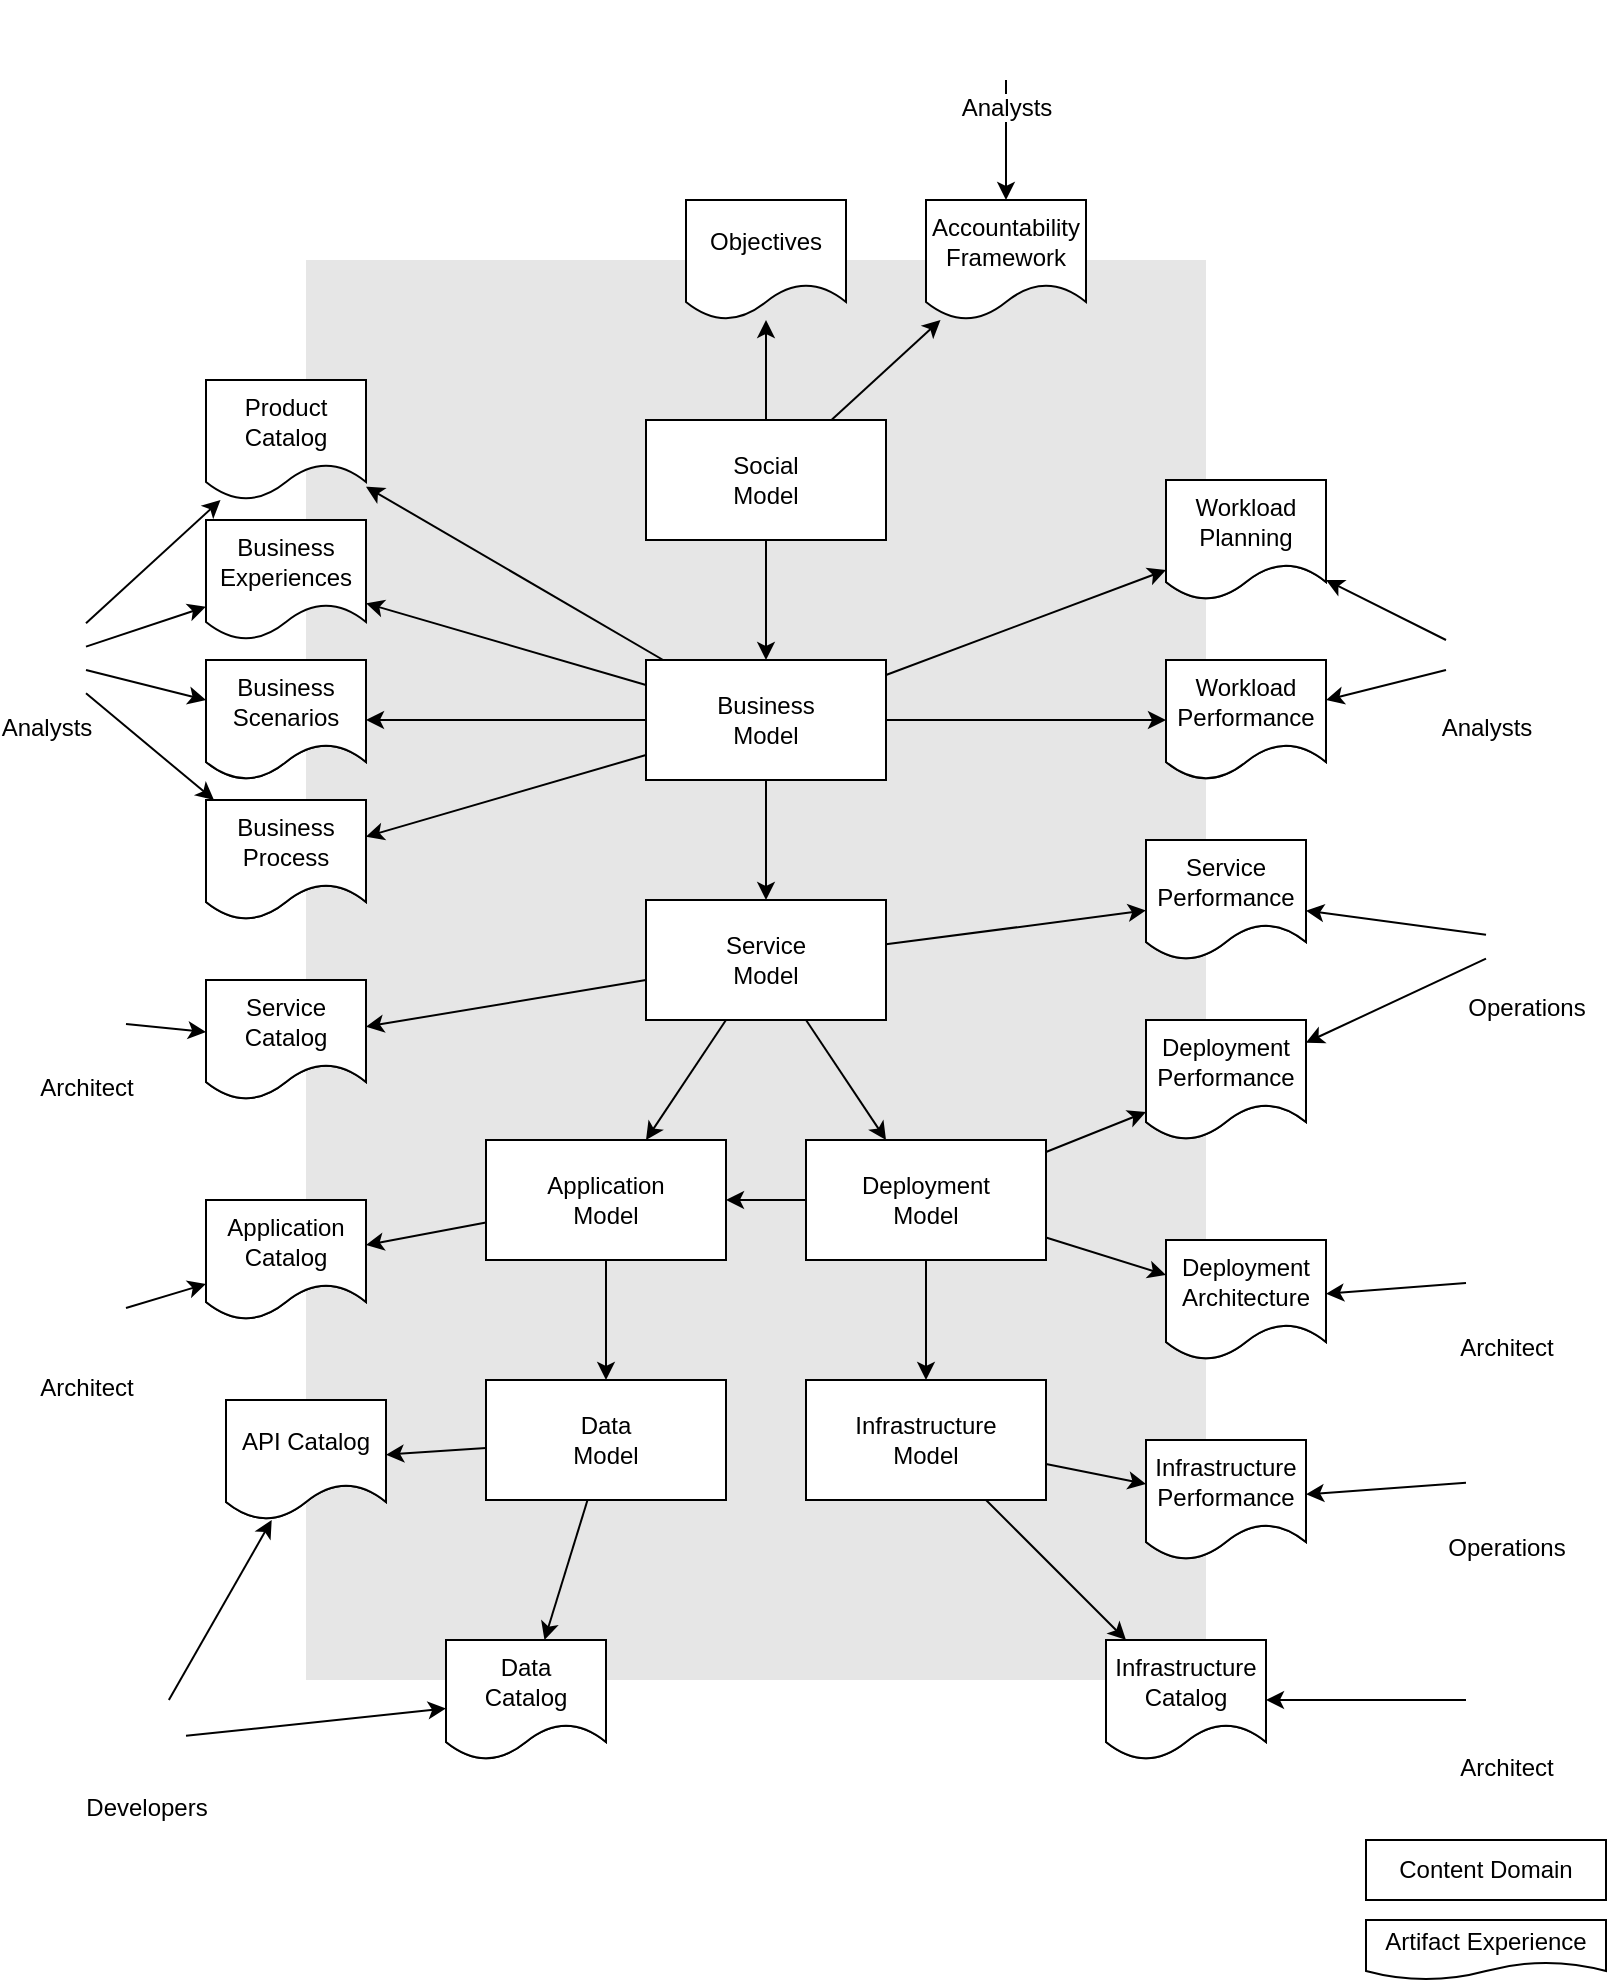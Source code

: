 <mxfile version="13.5.1" type="device"><diagram id="jxrNNbo6cmxt4PajOQM8" name="Page-1"><mxGraphModel dx="1086" dy="966" grid="1" gridSize="10" guides="1" tooltips="1" connect="1" arrows="1" fold="1" page="1" pageScale="1" pageWidth="850" pageHeight="1100" math="0" shadow="0"><root><mxCell id="0"/><mxCell id="1" parent="0"/><mxCell id="ulpGdKY935CBZI4DlXVS-1" value="" style="rounded=0;whiteSpace=wrap;html=1;fillColor=#E6E6E6;strokeColor=none;" parent="1" vertex="1"><mxGeometry x="190" y="150" width="450" height="710" as="geometry"/></mxCell><mxCell id="ulpGdKY935CBZI4DlXVS-2" style="rounded=0;orthogonalLoop=1;jettySize=auto;html=1;" parent="1" source="ulpGdKY935CBZI4DlXVS-9" target="ulpGdKY935CBZI4DlXVS-14" edge="1"><mxGeometry relative="1" as="geometry"/></mxCell><mxCell id="ulpGdKY935CBZI4DlXVS-3" style="edgeStyle=none;rounded=0;orthogonalLoop=1;jettySize=auto;html=1;" parent="1" source="ulpGdKY935CBZI4DlXVS-9" target="ulpGdKY935CBZI4DlXVS-29" edge="1"><mxGeometry relative="1" as="geometry"/></mxCell><mxCell id="ulpGdKY935CBZI4DlXVS-4" style="edgeStyle=none;rounded=0;orthogonalLoop=1;jettySize=auto;html=1;" parent="1" source="ulpGdKY935CBZI4DlXVS-9" target="ulpGdKY935CBZI4DlXVS-65" edge="1"><mxGeometry relative="1" as="geometry"/></mxCell><mxCell id="ulpGdKY935CBZI4DlXVS-5" style="edgeStyle=none;rounded=0;orthogonalLoop=1;jettySize=auto;html=1;" parent="1" source="ulpGdKY935CBZI4DlXVS-9" target="ulpGdKY935CBZI4DlXVS-64" edge="1"><mxGeometry relative="1" as="geometry"/></mxCell><mxCell id="ulpGdKY935CBZI4DlXVS-6" style="edgeStyle=none;rounded=0;orthogonalLoop=1;jettySize=auto;html=1;" parent="1" source="ulpGdKY935CBZI4DlXVS-9" target="ulpGdKY935CBZI4DlXVS-37" edge="1"><mxGeometry relative="1" as="geometry"/></mxCell><mxCell id="ulpGdKY935CBZI4DlXVS-7" style="edgeStyle=none;rounded=0;orthogonalLoop=1;jettySize=auto;html=1;" parent="1" source="ulpGdKY935CBZI4DlXVS-9" target="ulpGdKY935CBZI4DlXVS-70" edge="1"><mxGeometry relative="1" as="geometry"/></mxCell><mxCell id="ulpGdKY935CBZI4DlXVS-8" style="edgeStyle=none;rounded=0;orthogonalLoop=1;jettySize=auto;html=1;" parent="1" source="ulpGdKY935CBZI4DlXVS-9" target="ulpGdKY935CBZI4DlXVS-73" edge="1"><mxGeometry relative="1" as="geometry"/></mxCell><mxCell id="ulpGdKY935CBZI4DlXVS-9" value="&lt;div&gt;Business&lt;/div&gt;&lt;div&gt;Model&lt;br&gt;&lt;/div&gt;" style="rounded=0;whiteSpace=wrap;html=1;" parent="1" vertex="1"><mxGeometry x="360" y="350" width="120" height="60" as="geometry"/></mxCell><mxCell id="ulpGdKY935CBZI4DlXVS-10" style="rounded=0;orthogonalLoop=1;jettySize=auto;html=1;" parent="1" source="ulpGdKY935CBZI4DlXVS-14" target="ulpGdKY935CBZI4DlXVS-17" edge="1"><mxGeometry relative="1" as="geometry"/></mxCell><mxCell id="ulpGdKY935CBZI4DlXVS-11" style="rounded=0;orthogonalLoop=1;jettySize=auto;html=1;" parent="1" source="ulpGdKY935CBZI4DlXVS-14" target="ulpGdKY935CBZI4DlXVS-22" edge="1"><mxGeometry relative="1" as="geometry"/></mxCell><mxCell id="ulpGdKY935CBZI4DlXVS-12" style="edgeStyle=none;rounded=0;orthogonalLoop=1;jettySize=auto;html=1;" parent="1" source="ulpGdKY935CBZI4DlXVS-14" target="ulpGdKY935CBZI4DlXVS-36" edge="1"><mxGeometry relative="1" as="geometry"/></mxCell><mxCell id="ulpGdKY935CBZI4DlXVS-13" style="edgeStyle=none;rounded=0;orthogonalLoop=1;jettySize=auto;html=1;" parent="1" source="ulpGdKY935CBZI4DlXVS-14" target="ulpGdKY935CBZI4DlXVS-30" edge="1"><mxGeometry relative="1" as="geometry"/></mxCell><mxCell id="ulpGdKY935CBZI4DlXVS-14" value="&lt;div&gt;Service&lt;/div&gt;&lt;div&gt;Model&lt;br&gt;&lt;/div&gt;" style="rounded=0;whiteSpace=wrap;html=1;" parent="1" vertex="1"><mxGeometry x="360" y="470" width="120" height="60" as="geometry"/></mxCell><mxCell id="ulpGdKY935CBZI4DlXVS-15" style="rounded=0;orthogonalLoop=1;jettySize=auto;html=1;" parent="1" source="ulpGdKY935CBZI4DlXVS-17" target="ulpGdKY935CBZI4DlXVS-25" edge="1"><mxGeometry relative="1" as="geometry"/></mxCell><mxCell id="ulpGdKY935CBZI4DlXVS-16" style="edgeStyle=none;rounded=0;orthogonalLoop=1;jettySize=auto;html=1;" parent="1" source="ulpGdKY935CBZI4DlXVS-17" target="ulpGdKY935CBZI4DlXVS-31" edge="1"><mxGeometry relative="1" as="geometry"/></mxCell><mxCell id="ulpGdKY935CBZI4DlXVS-17" value="&lt;div&gt;Application&lt;/div&gt;&lt;div&gt;Model&lt;br&gt;&lt;/div&gt;" style="rounded=0;whiteSpace=wrap;html=1;" parent="1" vertex="1"><mxGeometry x="280" y="590" width="120" height="60" as="geometry"/></mxCell><mxCell id="ulpGdKY935CBZI4DlXVS-18" style="rounded=0;orthogonalLoop=1;jettySize=auto;html=1;" parent="1" source="ulpGdKY935CBZI4DlXVS-22" target="ulpGdKY935CBZI4DlXVS-28" edge="1"><mxGeometry relative="1" as="geometry"/></mxCell><mxCell id="ulpGdKY935CBZI4DlXVS-19" style="rounded=0;orthogonalLoop=1;jettySize=auto;html=1;" parent="1" source="ulpGdKY935CBZI4DlXVS-22" target="ulpGdKY935CBZI4DlXVS-17" edge="1"><mxGeometry relative="1" as="geometry"/></mxCell><mxCell id="ulpGdKY935CBZI4DlXVS-20" style="edgeStyle=none;rounded=0;orthogonalLoop=1;jettySize=auto;html=1;" parent="1" source="ulpGdKY935CBZI4DlXVS-22" target="ulpGdKY935CBZI4DlXVS-34" edge="1"><mxGeometry relative="1" as="geometry"/></mxCell><mxCell id="ulpGdKY935CBZI4DlXVS-21" style="edgeStyle=none;rounded=0;orthogonalLoop=1;jettySize=auto;html=1;" parent="1" source="ulpGdKY935CBZI4DlXVS-22" target="ulpGdKY935CBZI4DlXVS-35" edge="1"><mxGeometry relative="1" as="geometry"/></mxCell><mxCell id="ulpGdKY935CBZI4DlXVS-22" value="&lt;div&gt;Deployment&lt;/div&gt;&lt;div&gt;Model&lt;br&gt;&lt;/div&gt;" style="rounded=0;whiteSpace=wrap;html=1;" parent="1" vertex="1"><mxGeometry x="440" y="590" width="120" height="60" as="geometry"/></mxCell><mxCell id="ulpGdKY935CBZI4DlXVS-23" style="edgeStyle=none;rounded=0;orthogonalLoop=1;jettySize=auto;html=1;" parent="1" source="ulpGdKY935CBZI4DlXVS-25" target="ulpGdKY935CBZI4DlXVS-66" edge="1"><mxGeometry relative="1" as="geometry"/></mxCell><mxCell id="ulpGdKY935CBZI4DlXVS-24" style="edgeStyle=none;rounded=0;orthogonalLoop=1;jettySize=auto;html=1;" parent="1" source="ulpGdKY935CBZI4DlXVS-25" target="ulpGdKY935CBZI4DlXVS-32" edge="1"><mxGeometry relative="1" as="geometry"/></mxCell><mxCell id="ulpGdKY935CBZI4DlXVS-25" value="&lt;div&gt;Data&lt;/div&gt;&lt;div&gt;Model&lt;br&gt;&lt;/div&gt;" style="rounded=0;whiteSpace=wrap;html=1;" parent="1" vertex="1"><mxGeometry x="280" y="710" width="120" height="60" as="geometry"/></mxCell><mxCell id="ulpGdKY935CBZI4DlXVS-26" style="edgeStyle=none;rounded=0;orthogonalLoop=1;jettySize=auto;html=1;" parent="1" source="ulpGdKY935CBZI4DlXVS-28" target="ulpGdKY935CBZI4DlXVS-33" edge="1"><mxGeometry relative="1" as="geometry"/></mxCell><mxCell id="ulpGdKY935CBZI4DlXVS-27" style="edgeStyle=none;rounded=0;orthogonalLoop=1;jettySize=auto;html=1;" parent="1" source="ulpGdKY935CBZI4DlXVS-28" target="ulpGdKY935CBZI4DlXVS-75" edge="1"><mxGeometry relative="1" as="geometry"/></mxCell><mxCell id="ulpGdKY935CBZI4DlXVS-28" value="&lt;div&gt;Infrastructure&lt;/div&gt;&lt;div&gt;Model&lt;br&gt;&lt;/div&gt;" style="rounded=0;whiteSpace=wrap;html=1;" parent="1" vertex="1"><mxGeometry x="440" y="710" width="120" height="60" as="geometry"/></mxCell><mxCell id="ulpGdKY935CBZI4DlXVS-29" value="&lt;div&gt;Business Scenarios&lt;/div&gt;" style="shape=document;whiteSpace=wrap;html=1;boundedLbl=1;fillColor=#ffffff;" parent="1" vertex="1"><mxGeometry x="140" y="350" width="80" height="60" as="geometry"/></mxCell><mxCell id="ulpGdKY935CBZI4DlXVS-30" value="Service Catalog" style="shape=document;whiteSpace=wrap;html=1;boundedLbl=1;fillColor=#ffffff;" parent="1" vertex="1"><mxGeometry x="140" y="510" width="80" height="60" as="geometry"/></mxCell><mxCell id="ulpGdKY935CBZI4DlXVS-31" value="&lt;div&gt;Application Catalog&lt;br&gt;&lt;/div&gt;" style="shape=document;whiteSpace=wrap;html=1;boundedLbl=1;fillColor=#ffffff;" parent="1" vertex="1"><mxGeometry x="140" y="620" width="80" height="60" as="geometry"/></mxCell><mxCell id="ulpGdKY935CBZI4DlXVS-32" value="&lt;div&gt;Data&lt;/div&gt;&lt;div&gt; Catalog&lt;/div&gt;" style="shape=document;whiteSpace=wrap;html=1;boundedLbl=1;fillColor=#ffffff;" parent="1" vertex="1"><mxGeometry x="260" y="840" width="80" height="60" as="geometry"/></mxCell><mxCell id="ulpGdKY935CBZI4DlXVS-33" value="Infrastructure Catalog" style="shape=document;whiteSpace=wrap;html=1;boundedLbl=1;fillColor=#ffffff;" parent="1" vertex="1"><mxGeometry x="590" y="840" width="80" height="60" as="geometry"/></mxCell><mxCell id="ulpGdKY935CBZI4DlXVS-34" value="Deployment Architecture" style="shape=document;whiteSpace=wrap;html=1;boundedLbl=1;fillColor=#ffffff;" parent="1" vertex="1"><mxGeometry x="620" y="640" width="80" height="60" as="geometry"/></mxCell><mxCell id="ulpGdKY935CBZI4DlXVS-35" value="Deployment Performance" style="shape=document;whiteSpace=wrap;html=1;boundedLbl=1;fillColor=#ffffff;" parent="1" vertex="1"><mxGeometry x="610" y="530" width="80" height="60" as="geometry"/></mxCell><mxCell id="ulpGdKY935CBZI4DlXVS-36" value="Service Performance" style="shape=document;whiteSpace=wrap;html=1;boundedLbl=1;fillColor=#ffffff;" parent="1" vertex="1"><mxGeometry x="610" y="440" width="80" height="60" as="geometry"/></mxCell><mxCell id="ulpGdKY935CBZI4DlXVS-37" value="Workload Planning" style="shape=document;whiteSpace=wrap;html=1;boundedLbl=1;fillColor=#ffffff;" parent="1" vertex="1"><mxGeometry x="620" y="260" width="80" height="60" as="geometry"/></mxCell><mxCell id="ulpGdKY935CBZI4DlXVS-38" style="edgeStyle=none;rounded=0;orthogonalLoop=1;jettySize=auto;html=1;" parent="1" source="ulpGdKY935CBZI4DlXVS-40" target="ulpGdKY935CBZI4DlXVS-37" edge="1"><mxGeometry relative="1" as="geometry"/></mxCell><mxCell id="ulpGdKY935CBZI4DlXVS-39" style="edgeStyle=none;rounded=0;orthogonalLoop=1;jettySize=auto;html=1;" parent="1" source="ulpGdKY935CBZI4DlXVS-40" target="ulpGdKY935CBZI4DlXVS-70" edge="1"><mxGeometry relative="1" as="geometry"/></mxCell><mxCell id="ulpGdKY935CBZI4DlXVS-40" value="Analysts" style="shape=image;html=1;verticalAlign=top;verticalLabelPosition=bottom;labelBackgroundColor=#ffffff;imageAspect=0;aspect=fixed;image=https://cdn0.iconfinder.com/data/icons/elasto-online-store/26/00-ELASTOFONT-STORE-READY_user-128.png;fillColor=#ffffff;" parent="1" vertex="1"><mxGeometry x="760" y="330" width="40" height="40" as="geometry"/></mxCell><mxCell id="ulpGdKY935CBZI4DlXVS-41" style="edgeStyle=none;rounded=0;orthogonalLoop=1;jettySize=auto;html=1;" parent="1" source="ulpGdKY935CBZI4DlXVS-43" target="ulpGdKY935CBZI4DlXVS-36" edge="1"><mxGeometry relative="1" as="geometry"/></mxCell><mxCell id="ulpGdKY935CBZI4DlXVS-42" style="edgeStyle=none;rounded=0;orthogonalLoop=1;jettySize=auto;html=1;" parent="1" source="ulpGdKY935CBZI4DlXVS-43" target="ulpGdKY935CBZI4DlXVS-35" edge="1"><mxGeometry relative="1" as="geometry"/></mxCell><mxCell id="ulpGdKY935CBZI4DlXVS-43" value="Operations" style="shape=image;html=1;verticalAlign=top;verticalLabelPosition=bottom;labelBackgroundColor=#ffffff;imageAspect=0;aspect=fixed;image=https://cdn0.iconfinder.com/data/icons/elasto-online-store/26/00-ELASTOFONT-STORE-READY_user-128.png;fillColor=#ffffff;" parent="1" vertex="1"><mxGeometry x="780" y="470" width="40" height="40" as="geometry"/></mxCell><mxCell id="ulpGdKY935CBZI4DlXVS-44" style="edgeStyle=none;rounded=0;orthogonalLoop=1;jettySize=auto;html=1;" parent="1" source="ulpGdKY935CBZI4DlXVS-45" target="ulpGdKY935CBZI4DlXVS-34" edge="1"><mxGeometry relative="1" as="geometry"/></mxCell><mxCell id="ulpGdKY935CBZI4DlXVS-45" value="Architect" style="shape=image;html=1;verticalAlign=top;verticalLabelPosition=bottom;labelBackgroundColor=#ffffff;imageAspect=0;aspect=fixed;image=https://cdn0.iconfinder.com/data/icons/elasto-online-store/26/00-ELASTOFONT-STORE-READY_user-128.png;fillColor=#ffffff;" parent="1" vertex="1"><mxGeometry x="770" y="640" width="40" height="40" as="geometry"/></mxCell><mxCell id="ulpGdKY935CBZI4DlXVS-46" style="edgeStyle=none;rounded=0;orthogonalLoop=1;jettySize=auto;html=1;" parent="1" source="ulpGdKY935CBZI4DlXVS-48" target="ulpGdKY935CBZI4DlXVS-66" edge="1"><mxGeometry relative="1" as="geometry"/></mxCell><mxCell id="ulpGdKY935CBZI4DlXVS-47" style="rounded=0;orthogonalLoop=1;jettySize=auto;html=1;" parent="1" source="ulpGdKY935CBZI4DlXVS-48" target="ulpGdKY935CBZI4DlXVS-32" edge="1"><mxGeometry relative="1" as="geometry"/></mxCell><mxCell id="ulpGdKY935CBZI4DlXVS-48" value="Developers" style="shape=image;html=1;verticalAlign=top;verticalLabelPosition=bottom;labelBackgroundColor=#ffffff;imageAspect=0;aspect=fixed;image=https://cdn0.iconfinder.com/data/icons/elasto-online-store/26/00-ELASTOFONT-STORE-READY_user-128.png;fillColor=#ffffff;" parent="1" vertex="1"><mxGeometry x="90" y="870" width="40" height="40" as="geometry"/></mxCell><mxCell id="ulpGdKY935CBZI4DlXVS-49" style="edgeStyle=none;rounded=0;orthogonalLoop=1;jettySize=auto;html=1;" parent="1" source="ulpGdKY935CBZI4DlXVS-50" target="ulpGdKY935CBZI4DlXVS-33" edge="1"><mxGeometry relative="1" as="geometry"/></mxCell><mxCell id="ulpGdKY935CBZI4DlXVS-50" value="Architect" style="shape=image;html=1;verticalAlign=top;verticalLabelPosition=bottom;labelBackgroundColor=#ffffff;imageAspect=0;aspect=fixed;image=https://cdn0.iconfinder.com/data/icons/elasto-online-store/26/00-ELASTOFONT-STORE-READY_user-128.png;fillColor=#ffffff;imageBackground=none;" parent="1" vertex="1"><mxGeometry x="770" y="850" width="40" height="40" as="geometry"/></mxCell><mxCell id="ulpGdKY935CBZI4DlXVS-51" style="edgeStyle=none;rounded=0;orthogonalLoop=1;jettySize=auto;html=1;" parent="1" source="ulpGdKY935CBZI4DlXVS-55" target="ulpGdKY935CBZI4DlXVS-29" edge="1"><mxGeometry relative="1" as="geometry"/></mxCell><mxCell id="ulpGdKY935CBZI4DlXVS-52" style="edgeStyle=none;rounded=0;orthogonalLoop=1;jettySize=auto;html=1;" parent="1" source="ulpGdKY935CBZI4DlXVS-55" target="ulpGdKY935CBZI4DlXVS-64" edge="1"><mxGeometry relative="1" as="geometry"/></mxCell><mxCell id="ulpGdKY935CBZI4DlXVS-53" style="edgeStyle=none;rounded=0;orthogonalLoop=1;jettySize=auto;html=1;" parent="1" source="ulpGdKY935CBZI4DlXVS-55" target="ulpGdKY935CBZI4DlXVS-65" edge="1"><mxGeometry relative="1" as="geometry"/></mxCell><mxCell id="ulpGdKY935CBZI4DlXVS-54" style="edgeStyle=none;rounded=0;orthogonalLoop=1;jettySize=auto;html=1;" parent="1" source="ulpGdKY935CBZI4DlXVS-55" target="ulpGdKY935CBZI4DlXVS-73" edge="1"><mxGeometry relative="1" as="geometry"/></mxCell><mxCell id="ulpGdKY935CBZI4DlXVS-55" value="Analysts" style="shape=image;html=1;verticalAlign=top;verticalLabelPosition=bottom;labelBackgroundColor=#ffffff;imageAspect=0;aspect=fixed;image=https://cdn0.iconfinder.com/data/icons/elasto-online-store/26/00-ELASTOFONT-STORE-READY_user-128.png;fillColor=#ffffff;" parent="1" vertex="1"><mxGeometry x="40" y="330" width="40" height="40" as="geometry"/></mxCell><mxCell id="ulpGdKY935CBZI4DlXVS-56" style="rounded=0;orthogonalLoop=1;jettySize=auto;html=1;" parent="1" source="ulpGdKY935CBZI4DlXVS-57" target="ulpGdKY935CBZI4DlXVS-30" edge="1"><mxGeometry relative="1" as="geometry"/></mxCell><mxCell id="ulpGdKY935CBZI4DlXVS-57" value="Architect" style="shape=image;html=1;verticalAlign=top;verticalLabelPosition=bottom;labelBackgroundColor=#ffffff;imageAspect=0;aspect=fixed;image=https://cdn0.iconfinder.com/data/icons/elasto-online-store/26/00-ELASTOFONT-STORE-READY_user-128.png;fillColor=#ffffff;imageBackground=none;" parent="1" vertex="1"><mxGeometry x="60" y="510" width="40" height="40" as="geometry"/></mxCell><mxCell id="ulpGdKY935CBZI4DlXVS-58" style="edgeStyle=none;rounded=0;orthogonalLoop=1;jettySize=auto;html=1;" parent="1" source="ulpGdKY935CBZI4DlXVS-59" target="ulpGdKY935CBZI4DlXVS-31" edge="1"><mxGeometry relative="1" as="geometry"/></mxCell><mxCell id="ulpGdKY935CBZI4DlXVS-59" value="Architect" style="shape=image;html=1;verticalAlign=top;verticalLabelPosition=bottom;labelBackgroundColor=#ffffff;imageAspect=0;aspect=fixed;image=https://cdn0.iconfinder.com/data/icons/elasto-online-store/26/00-ELASTOFONT-STORE-READY_user-128.png;fillColor=#ffffff;imageBackground=none;" parent="1" vertex="1"><mxGeometry x="60" y="660" width="40" height="40" as="geometry"/></mxCell><mxCell id="ulpGdKY935CBZI4DlXVS-60" style="edgeStyle=none;rounded=0;orthogonalLoop=1;jettySize=auto;html=1;" parent="1" source="ulpGdKY935CBZI4DlXVS-63" target="ulpGdKY935CBZI4DlXVS-9" edge="1"><mxGeometry relative="1" as="geometry"/></mxCell><mxCell id="ulpGdKY935CBZI4DlXVS-61" style="edgeStyle=none;rounded=0;orthogonalLoop=1;jettySize=auto;html=1;" parent="1" source="ulpGdKY935CBZI4DlXVS-63" target="ulpGdKY935CBZI4DlXVS-69" edge="1"><mxGeometry relative="1" as="geometry"/></mxCell><mxCell id="ulpGdKY935CBZI4DlXVS-62" style="edgeStyle=none;rounded=0;orthogonalLoop=1;jettySize=auto;html=1;" parent="1" source="ulpGdKY935CBZI4DlXVS-63" target="ulpGdKY935CBZI4DlXVS-74" edge="1"><mxGeometry relative="1" as="geometry"/></mxCell><mxCell id="ulpGdKY935CBZI4DlXVS-63" value="&lt;div&gt;Social&lt;/div&gt;&lt;div&gt;Model&lt;br&gt;&lt;/div&gt;" style="rounded=0;whiteSpace=wrap;html=1;" parent="1" vertex="1"><mxGeometry x="360" y="230" width="120" height="60" as="geometry"/></mxCell><mxCell id="ulpGdKY935CBZI4DlXVS-64" value="&lt;div&gt;Business Process&lt;/div&gt;" style="shape=document;whiteSpace=wrap;html=1;boundedLbl=1;fillColor=#ffffff;" parent="1" vertex="1"><mxGeometry x="140" y="420" width="80" height="60" as="geometry"/></mxCell><mxCell id="ulpGdKY935CBZI4DlXVS-65" value="&lt;div&gt;Business Experiences&lt;/div&gt;" style="shape=document;whiteSpace=wrap;html=1;boundedLbl=1;fillColor=#ffffff;" parent="1" vertex="1"><mxGeometry x="140" y="280" width="80" height="60" as="geometry"/></mxCell><mxCell id="ulpGdKY935CBZI4DlXVS-66" value="API Catalog" style="shape=document;whiteSpace=wrap;html=1;boundedLbl=1;fillColor=#ffffff;" parent="1" vertex="1"><mxGeometry x="150" y="720" width="80" height="60" as="geometry"/></mxCell><mxCell id="ulpGdKY935CBZI4DlXVS-67" value="Content Domain" style="rounded=0;whiteSpace=wrap;html=1;" parent="1" vertex="1"><mxGeometry x="720" y="940" width="120" height="30" as="geometry"/></mxCell><mxCell id="ulpGdKY935CBZI4DlXVS-68" value="Artifact Experience" style="shape=document;whiteSpace=wrap;html=1;boundedLbl=1;fillColor=#ffffff;" parent="1" vertex="1"><mxGeometry x="720" y="980" width="120" height="30" as="geometry"/></mxCell><mxCell id="ulpGdKY935CBZI4DlXVS-69" value="Accountability Framework" style="shape=document;whiteSpace=wrap;html=1;boundedLbl=1;fillColor=#ffffff;" parent="1" vertex="1"><mxGeometry x="500" y="120" width="80" height="60" as="geometry"/></mxCell><mxCell id="ulpGdKY935CBZI4DlXVS-70" value="Workload Performance" style="shape=document;whiteSpace=wrap;html=1;boundedLbl=1;fillColor=#ffffff;" parent="1" vertex="1"><mxGeometry x="620" y="350" width="80" height="60" as="geometry"/></mxCell><mxCell id="ulpGdKY935CBZI4DlXVS-71" style="edgeStyle=none;rounded=0;orthogonalLoop=1;jettySize=auto;html=1;" parent="1" source="ulpGdKY935CBZI4DlXVS-72" target="ulpGdKY935CBZI4DlXVS-69" edge="1"><mxGeometry relative="1" as="geometry"/></mxCell><mxCell id="ulpGdKY935CBZI4DlXVS-72" value="Analysts" style="shape=image;html=1;verticalAlign=top;verticalLabelPosition=bottom;labelBackgroundColor=#ffffff;imageAspect=0;aspect=fixed;image=https://cdn0.iconfinder.com/data/icons/elasto-online-store/26/00-ELASTOFONT-STORE-READY_user-128.png;fillColor=#ffffff;" parent="1" vertex="1"><mxGeometry x="520" y="20" width="40" height="40" as="geometry"/></mxCell><mxCell id="ulpGdKY935CBZI4DlXVS-73" value="Product Catalog" style="shape=document;whiteSpace=wrap;html=1;boundedLbl=1;fillColor=#ffffff;" parent="1" vertex="1"><mxGeometry x="140" y="210" width="80" height="60" as="geometry"/></mxCell><mxCell id="ulpGdKY935CBZI4DlXVS-74" value="Objectives" style="shape=document;whiteSpace=wrap;html=1;boundedLbl=1;fillColor=#ffffff;" parent="1" vertex="1"><mxGeometry x="380" y="120" width="80" height="60" as="geometry"/></mxCell><mxCell id="ulpGdKY935CBZI4DlXVS-75" value="Infrastructure Performance" style="shape=document;whiteSpace=wrap;html=1;boundedLbl=1;fillColor=#ffffff;" parent="1" vertex="1"><mxGeometry x="610" y="740" width="80" height="60" as="geometry"/></mxCell><mxCell id="ulpGdKY935CBZI4DlXVS-76" value="Workload Planning" style="shape=document;whiteSpace=wrap;html=1;boundedLbl=1;fillColor=#ffffff;" parent="1" vertex="1"><mxGeometry x="620" y="260" width="80" height="60" as="geometry"/></mxCell><mxCell id="ulpGdKY935CBZI4DlXVS-77" value="Workload Performance" style="shape=document;whiteSpace=wrap;html=1;boundedLbl=1;fillColor=#ffffff;" parent="1" vertex="1"><mxGeometry x="620" y="350" width="80" height="60" as="geometry"/></mxCell><mxCell id="ulpGdKY935CBZI4DlXVS-78" value="Service Performance" style="shape=document;whiteSpace=wrap;html=1;boundedLbl=1;fillColor=#ffffff;" parent="1" vertex="1"><mxGeometry x="610" y="440" width="80" height="60" as="geometry"/></mxCell><mxCell id="ulpGdKY935CBZI4DlXVS-79" value="Deployment Performance" style="shape=document;whiteSpace=wrap;html=1;boundedLbl=1;fillColor=#ffffff;" parent="1" vertex="1"><mxGeometry x="610" y="530" width="80" height="60" as="geometry"/></mxCell><mxCell id="ulpGdKY935CBZI4DlXVS-80" value="Deployment Architecture" style="shape=document;whiteSpace=wrap;html=1;boundedLbl=1;fillColor=#ffffff;" parent="1" vertex="1"><mxGeometry x="620" y="640" width="80" height="60" as="geometry"/></mxCell><mxCell id="ulpGdKY935CBZI4DlXVS-81" value="Infrastructure Performance" style="shape=document;whiteSpace=wrap;html=1;boundedLbl=1;fillColor=#ffffff;" parent="1" vertex="1"><mxGeometry x="610" y="740" width="80" height="60" as="geometry"/></mxCell><mxCell id="ulpGdKY935CBZI4DlXVS-82" value="Infrastructure Catalog" style="shape=document;whiteSpace=wrap;html=1;boundedLbl=1;fillColor=#ffffff;" parent="1" vertex="1"><mxGeometry x="590" y="840" width="80" height="60" as="geometry"/></mxCell><mxCell id="ulpGdKY935CBZI4DlXVS-83" value="&lt;div&gt;Data&lt;/div&gt;&lt;div&gt; Catalog&lt;/div&gt;" style="shape=document;whiteSpace=wrap;html=1;boundedLbl=1;fillColor=#ffffff;" parent="1" vertex="1"><mxGeometry x="260" y="840" width="80" height="60" as="geometry"/></mxCell><mxCell id="ulpGdKY935CBZI4DlXVS-84" value="API Catalog" style="shape=document;whiteSpace=wrap;html=1;boundedLbl=1;fillColor=#ffffff;" parent="1" vertex="1"><mxGeometry x="150" y="720" width="80" height="60" as="geometry"/></mxCell><mxCell id="ulpGdKY935CBZI4DlXVS-85" value="&lt;div&gt;Application Catalog&lt;br&gt;&lt;/div&gt;" style="shape=document;whiteSpace=wrap;html=1;boundedLbl=1;fillColor=#ffffff;" parent="1" vertex="1"><mxGeometry x="140" y="620" width="80" height="60" as="geometry"/></mxCell><mxCell id="ulpGdKY935CBZI4DlXVS-86" value="Service Catalog" style="shape=document;whiteSpace=wrap;html=1;boundedLbl=1;fillColor=#ffffff;" parent="1" vertex="1"><mxGeometry x="140" y="510" width="80" height="60" as="geometry"/></mxCell><mxCell id="ulpGdKY935CBZI4DlXVS-87" value="&lt;div&gt;Business Process&lt;/div&gt;" style="shape=document;whiteSpace=wrap;html=1;boundedLbl=1;fillColor=#ffffff;" parent="1" vertex="1"><mxGeometry x="140" y="420" width="80" height="60" as="geometry"/></mxCell><mxCell id="ulpGdKY935CBZI4DlXVS-88" value="&lt;div&gt;Business Scenarios&lt;/div&gt;" style="shape=document;whiteSpace=wrap;html=1;boundedLbl=1;fillColor=#ffffff;" parent="1" vertex="1"><mxGeometry x="140" y="350" width="80" height="60" as="geometry"/></mxCell><mxCell id="ulpGdKY935CBZI4DlXVS-90" style="rounded=0;orthogonalLoop=1;jettySize=auto;html=1;" parent="1" source="ulpGdKY935CBZI4DlXVS-89" target="ulpGdKY935CBZI4DlXVS-81" edge="1"><mxGeometry relative="1" as="geometry"/></mxCell><mxCell id="ulpGdKY935CBZI4DlXVS-89" value="Operations" style="shape=image;html=1;verticalAlign=top;verticalLabelPosition=bottom;labelBackgroundColor=#ffffff;imageAspect=0;aspect=fixed;image=https://cdn0.iconfinder.com/data/icons/elasto-online-store/26/00-ELASTOFONT-STORE-READY_user-128.png;fillColor=#ffffff;imageBackground=none;" parent="1" vertex="1"><mxGeometry x="770" y="740" width="40" height="40" as="geometry"/></mxCell></root></mxGraphModel></diagram></mxfile>